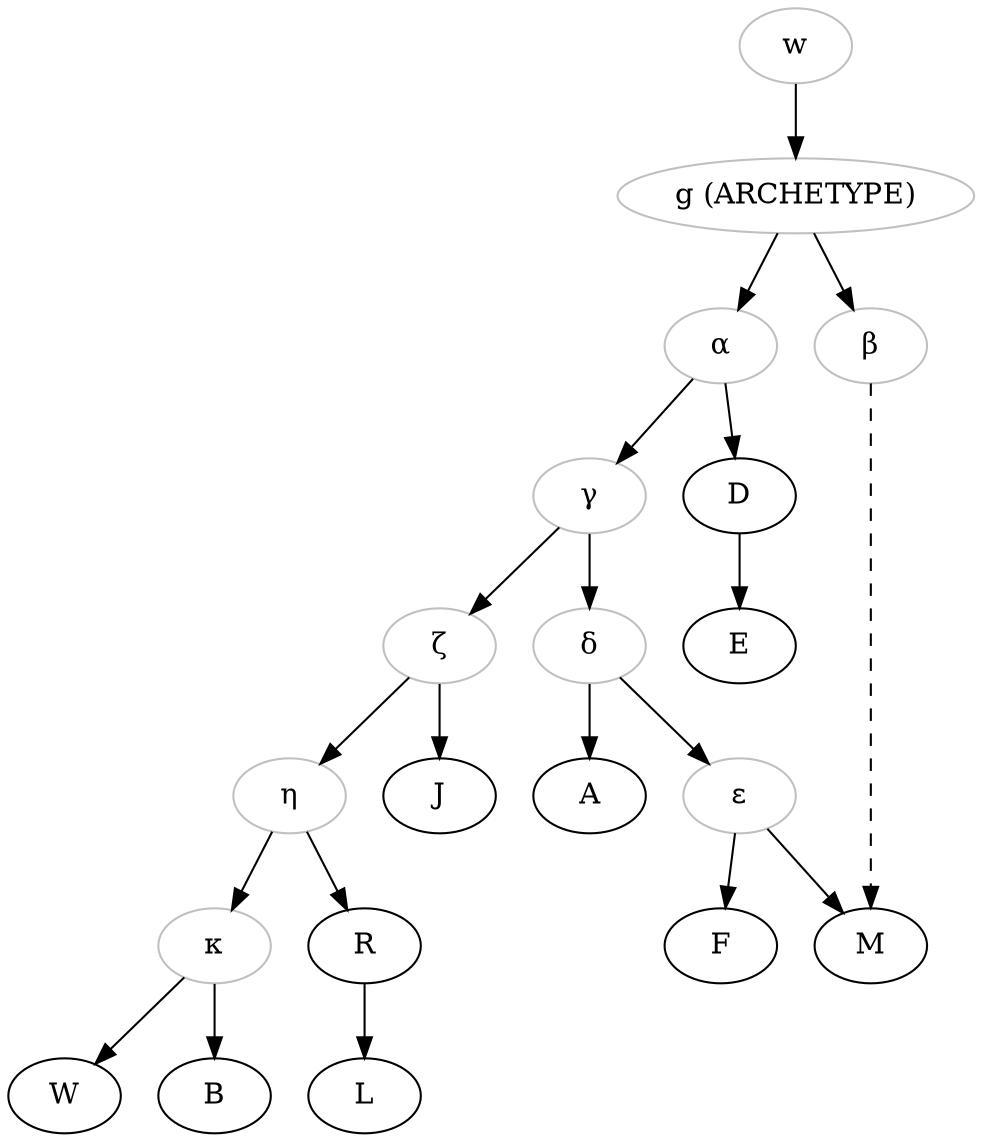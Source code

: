 digraph {

    w[color="grey"];
    g[color="grey", label="g (ARCHETYPE)"];
    alpha[color="grey", label="α"];
    gamma[color="grey", label="γ"];
    delta[color="grey", label="δ"];
    zeta[color="grey", label="ζ"];
    eta[color="grey", label="η"];
    
    kappa[color="grey", label="κ"];
    epsilon[color="grey", label="ε"];
    beta[color="grey", label="β"];

    w -> g;
    g -> alpha;
    g -> beta;
    beta -> M [style="dashed"];
    alpha -> gamma;
    alpha -> D;
    D -> E;
    gamma -> delta;
    gamma -> zeta;
    delta -> A;
    delta -> epsilon;
    epsilon -> M;
    epsilon -> F;
    zeta -> J;
    zeta -> eta;
    eta -> kappa;
    kappa -> B;
    kappa -> W;
    eta -> R;
    R -> L;
    
}
